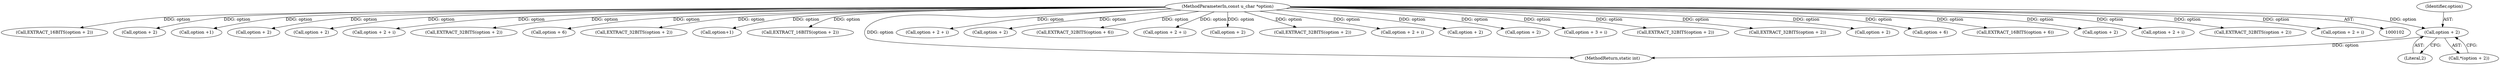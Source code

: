 digraph "0_tcpdump_211124b972e74f0da66bc8b16f181f78793e2f66@pointer" {
"1000284" [label="(Call,option + 2)"];
"1000104" [label="(MethodParameterIn,const u_char *option)"];
"1000285" [label="(Identifier,option)"];
"1000572" [label="(Call,EXTRACT_16BITS(option + 2))"];
"1000497" [label="(Call,option + 2)"];
"1000126" [label="(Call,option +1)"];
"1000559" [label="(Call,option + 2)"];
"1000220" [label="(Call,option + 2)"];
"1000427" [label="(Call,option + 2 + i)"];
"1000496" [label="(Call,EXTRACT_32BITS(option + 2))"];
"1000517" [label="(Call,option + 6)"];
"1000284" [label="(Call,option + 2)"];
"1000104" [label="(MethodParameterIn,const u_char *option)"];
"1000527" [label="(Call,EXTRACT_32BITS(option + 2))"];
"1000286" [label="(Literal,2)"];
"1000120" [label="(Call,option+1)"];
"1000219" [label="(Call,EXTRACT_16BITS(option + 2))"];
"1000626" [label="(MethodReturn,static int)"];
"1000337" [label="(Call,option + 2 + i)"];
"1000271" [label="(Call,option + 2)"];
"1000536" [label="(Call,EXTRACT_32BITS(option + 6))"];
"1000609" [label="(Call,option + 2 + i)"];
"1000477" [label="(Call,option + 2)"];
"1000230" [label="(Call,EXTRACT_32BITS(option + 2))"];
"1000460" [label="(Call,option + 2 + i)"];
"1000508" [label="(Call,option + 2)"];
"1000573" [label="(Call,option + 2)"];
"1000304" [label="(Call,option + 3 + i)"];
"1000476" [label="(Call,EXTRACT_32BITS(option + 2))"];
"1000507" [label="(Call,EXTRACT_32BITS(option + 2))"];
"1000528" [label="(Call,option + 2)"];
"1000537" [label="(Call,option + 6)"];
"1000283" [label="(Call,*(option + 2))"];
"1000516" [label="(Call,EXTRACT_16BITS(option + 6))"];
"1000231" [label="(Call,option + 2)"];
"1000361" [label="(Call,option + 2 + i)"];
"1000558" [label="(Call,EXTRACT_32BITS(option + 2))"];
"1000394" [label="(Call,option + 2 + i)"];
"1000284" -> "1000283"  [label="AST: "];
"1000284" -> "1000286"  [label="CFG: "];
"1000285" -> "1000284"  [label="AST: "];
"1000286" -> "1000284"  [label="AST: "];
"1000283" -> "1000284"  [label="CFG: "];
"1000284" -> "1000626"  [label="DDG: option"];
"1000104" -> "1000284"  [label="DDG: option"];
"1000104" -> "1000102"  [label="AST: "];
"1000104" -> "1000626"  [label="DDG: option"];
"1000104" -> "1000120"  [label="DDG: option"];
"1000104" -> "1000126"  [label="DDG: option"];
"1000104" -> "1000219"  [label="DDG: option"];
"1000104" -> "1000220"  [label="DDG: option"];
"1000104" -> "1000230"  [label="DDG: option"];
"1000104" -> "1000231"  [label="DDG: option"];
"1000104" -> "1000271"  [label="DDG: option"];
"1000104" -> "1000304"  [label="DDG: option"];
"1000104" -> "1000337"  [label="DDG: option"];
"1000104" -> "1000361"  [label="DDG: option"];
"1000104" -> "1000394"  [label="DDG: option"];
"1000104" -> "1000427"  [label="DDG: option"];
"1000104" -> "1000460"  [label="DDG: option"];
"1000104" -> "1000476"  [label="DDG: option"];
"1000104" -> "1000477"  [label="DDG: option"];
"1000104" -> "1000496"  [label="DDG: option"];
"1000104" -> "1000497"  [label="DDG: option"];
"1000104" -> "1000507"  [label="DDG: option"];
"1000104" -> "1000508"  [label="DDG: option"];
"1000104" -> "1000516"  [label="DDG: option"];
"1000104" -> "1000517"  [label="DDG: option"];
"1000104" -> "1000527"  [label="DDG: option"];
"1000104" -> "1000528"  [label="DDG: option"];
"1000104" -> "1000536"  [label="DDG: option"];
"1000104" -> "1000537"  [label="DDG: option"];
"1000104" -> "1000558"  [label="DDG: option"];
"1000104" -> "1000559"  [label="DDG: option"];
"1000104" -> "1000572"  [label="DDG: option"];
"1000104" -> "1000573"  [label="DDG: option"];
"1000104" -> "1000609"  [label="DDG: option"];
}
